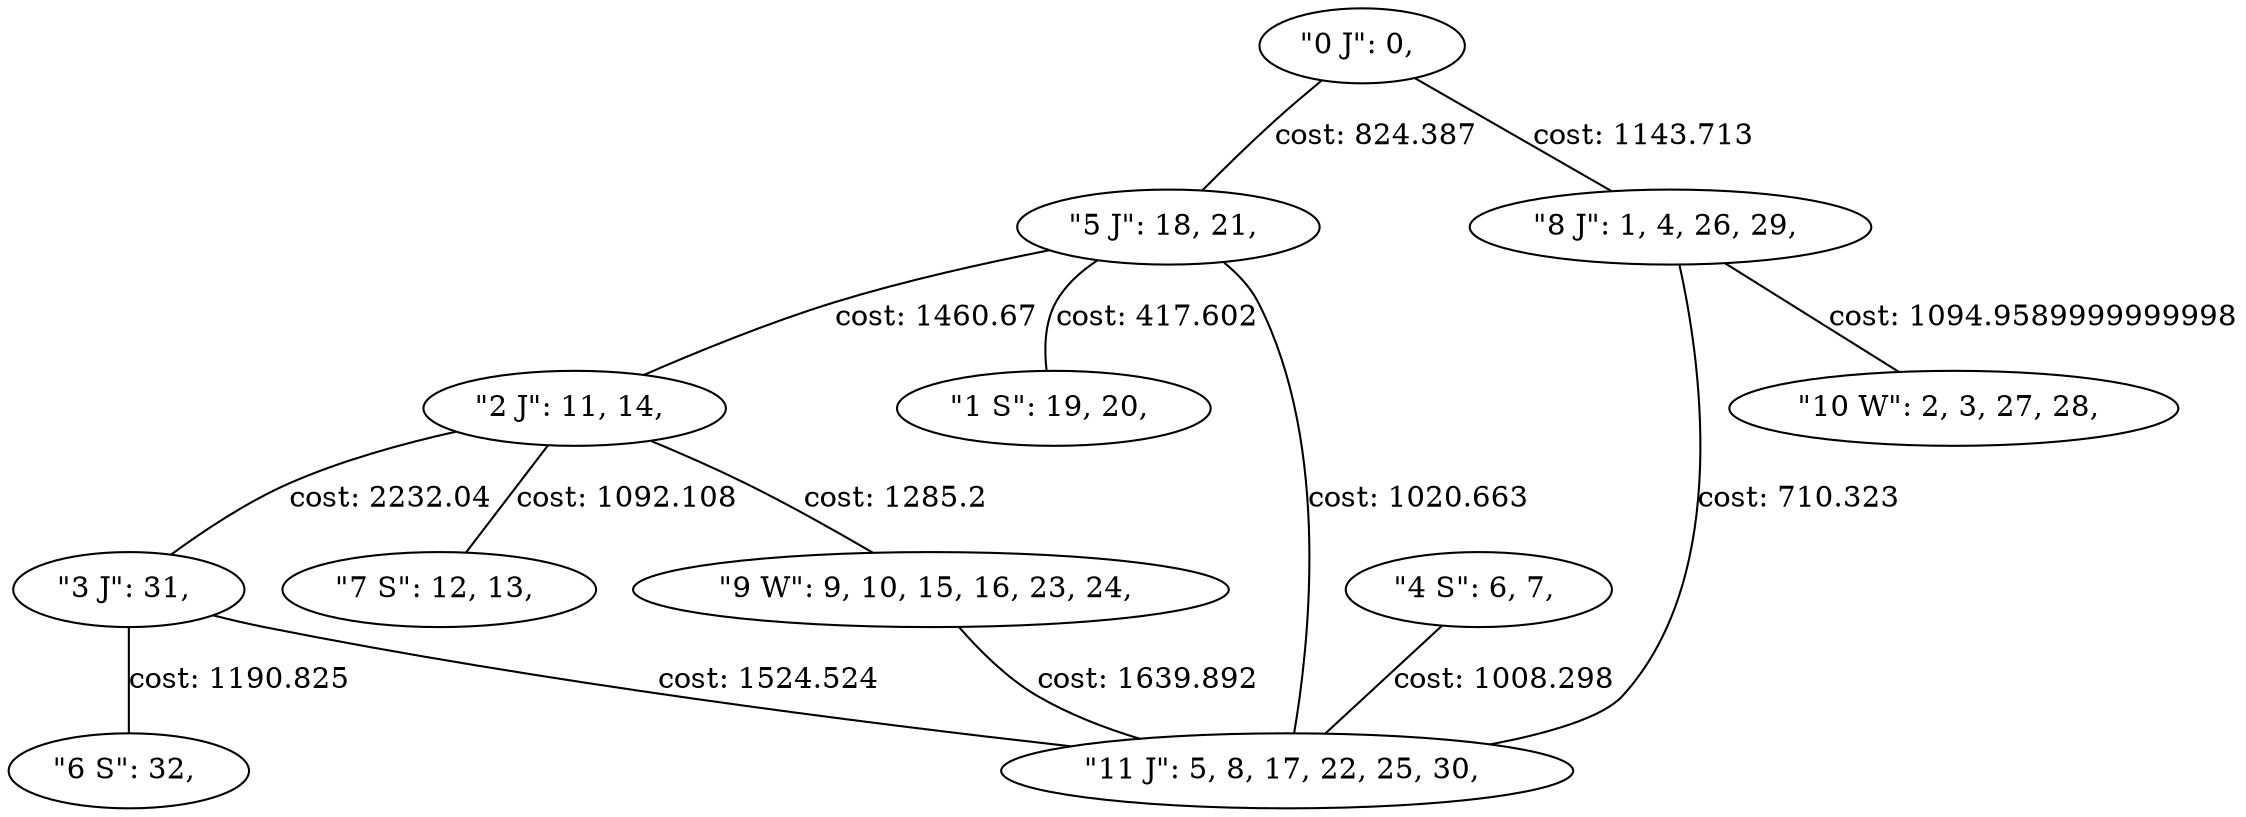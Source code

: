 strict graph  {
0 [label="\"0 J\": 0, ", type=0, supply=0, demand=0];
5 [label="\"5 J\": 18, 21, ", type=0, supply=0, demand=0];
8 [label="\"8 J\": 1, 4, 26, 29, ", type=0, supply=0, demand=0];
1 [label="\"1 S\": 19, 20, ", type=1, supply=0, demand=0];
2 [label="\"2 J\": 11, 14, ", type=0, supply=0, demand=0];
9 [label="\"9 W\": 9, 10, 15, 16, 23, 24, ", type=2, supply=0, demand=0];
3 [label="\"3 J\": 31, ", type=0, supply=0, demand=0];
4 [label="\"4 S\": 6, 7, ", type=1, supply=0, demand=0];
11 [label="\"11 J\": 5, 8, 17, 22, 25, 30, ", type=0, supply=0, demand=0];
6 [label="\"6 S\": 32, ", type=1, supply=0, demand=0];
7 [label="\"7 S\": 12, 13, ", type=1, supply=0, demand=0];
10 [label="\"10 W\": 2, 3, 27, 28, ", type=2, supply=10, demand=0];
0 -- 5  [label="cost: 824.387", cost="824.387"];
0 -- 8  [label="cost: 1143.713", cost="1143.713"];
5 -- 1  [label="cost: 417.602", cost="417.602"];
5 -- 2  [label="cost: 1460.67", cost="1460.67"];
5 -- 11  [label="cost: 1020.663", cost="1020.663"];
8 -- 11  [label="cost: 710.323", cost="710.323"];
8 -- 10  [label="cost: 1094.9589999999998", cost="1094.9589999999998"];
2 -- 9  [label="cost: 1285.2", cost="1285.2"];
2 -- 3  [label="cost: 2232.04", cost="2232.04"];
2 -- 7  [label="cost: 1092.108", cost="1092.108"];
9 -- 11  [label="cost: 1639.892", cost="1639.892"];
3 -- 6  [label="cost: 1190.825", cost="1190.825"];
3 -- 11  [label="cost: 1524.524", cost="1524.524"];
4 -- 11  [label="cost: 1008.298", cost="1008.298"];
}
